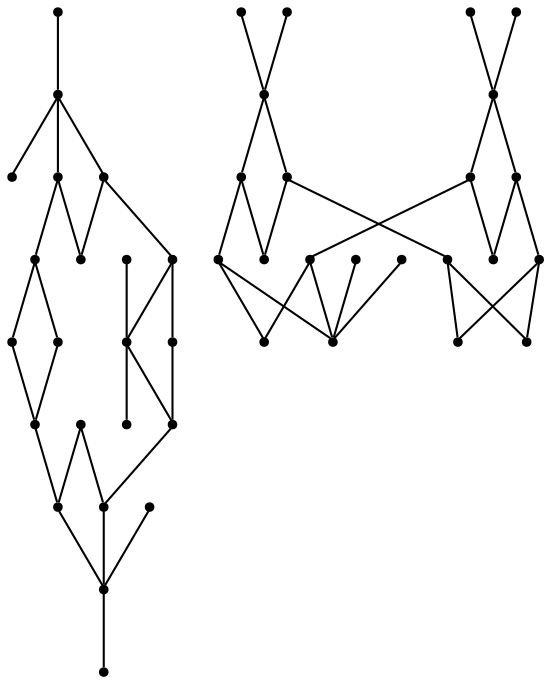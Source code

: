 graph {
  node [shape=point,comment="{\"directed\":false,\"doi\":\"10.1007/3-540-36151-0_2\",\"figure\":\"5 (1)\"}"]

  v0 [pos="1447.9624430338542,579.1787411227374"]
  v1 [pos="1389.1375223795574,604.1329647555499"]
  v2 [pos="1352.937444051107,845.4402551506508"]
  v3 [pos="1347.6009686787925,645.6673091108153"]
  v4 [pos="1347.6009686787925,562.6005913272052"]
  v5 [pos="1306.066640218099,604.1329647555499"]
  v6 [pos="1292.2218640645347,701.0465408816485"]
  v7 [pos="1292.2218640645347,507.2213595563718"]
  v8 [pos="1250.6875356038413,548.7547661318927"]
  v9 [pos="1250.6875356038413,742.582975373124"]
  v10 [pos="1250.6875356038413,465.68401112700985"]
  v11 [pos="1250.6875356038413,659.5131263588416"]
  v12 [pos="1275.5166371663413,411.09229181752096"]
  v13 [pos="1221.791712443034,410.0996440107175"]
  v14 [pos="1209.1541290283203,507.2213595563719"]
  v15 [pos="1209.1541290283203,701.0465408816485"]
  v16 [pos="1153.7750244140625,562.6005913272052"]
  v17 [pos="1153.7750244140625,645.6673091108153"]
  v18 [pos="1195.3083038330078,604.1329647555499"]
  v19 [pos="1152.4833679199219,845.1902653231768"]
  v20 [pos="1112.2416178385417,604.1329647555499"]
  v21 [pos="1042.2625223795576,580.6611006910155"]
  v22 [pos="822.5208123524985,632.3840246056069"]
  v23 [pos="769.9499766031902,611.3213961774657"]
  v24 [pos="819.7833379109701,571.7527653231768"]
  v25 [pos="728.4166336059571,652.8548027529864"]
  v26 [pos="728.4166336059571,569.7872107679198"]
  v27 [pos="686.8792057037354,611.3213961774657"]
  v28 [pos="673.0374654134116,708.2319523348956"]
  v29 [pos="673.0374654134115,514.4049431338458"]
  v30 [pos="631.5000375111898,555.9424187197833"]
  v31 [pos="631.5000375111898,749.767345731909"]
  v32 [pos="631.5000375111898,472.8704875165769"]
  v33 [pos="631.5000375111898,666.700620001013"]
  v34 [pos="656.3291549682617,418.2787841016599"]
  v35 [pos="602.6041666666667,417.28809132720517"]
  v36 [pos="589.966646830241,514.4049431338458"]
  v37 [pos="589.966646830241,708.2319523348956"]
  v38 [pos="534.5874786376953,569.7872107679198"]
  v39 [pos="534.5874786376953,652.8548027529864"]
  v40 [pos="576.1208693186443,611.3213961774657"]
  v41 [pos="493.0541753768921,611.3213961774657"]
  v42 [pos="434.31251049041754,565.3746232841958"]
  v43 [pos="427.66667207082116,610.7903426343748"]

  v43 -- v41 [id="-8",pos="427.66667207082116,610.7903426343748 493.0541753768921,611.3213961774657 493.0541753768921,611.3213961774657 493.0541753768921,611.3213961774657"]
  v0 -- v1 [id="-9",pos="1447.9624430338542,579.1787411227374 1389.1375223795574,604.1329647555499 1389.1375223795574,604.1329647555499 1389.1375223795574,604.1329647555499"]
  v1 -- v2 [id="-19",pos="1389.1375223795574,604.1329647555499 1352.937444051107,845.4402551506508 1352.937444051107,845.4402551506508 1352.937444051107,845.4402551506508"]
  v42 -- v41 [id="-20",pos="434.31251049041754,565.3746232841958 493.0541753768921,611.3213961774657 493.0541753768921,611.3213961774657 493.0541753768921,611.3213961774657"]
  v1 -- v3 [id="-24",pos="1389.1375223795574,604.1329647555499 1347.6009686787925,645.6673091108153 1347.6009686787925,645.6673091108153 1347.6009686787925,645.6673091108153"]
  v1 -- v4 [id="-25",pos="1389.1375223795574,604.1329647555499 1347.6009686787925,562.6005913272052 1347.6009686787925,562.6005913272052 1347.6009686787925,562.6005913272052"]
  v4 -- v5 [id="-40",pos="1347.6009686787925,562.6005913272052 1306.066640218099,604.1329647555499 1306.066640218099,604.1329647555499 1306.066640218099,604.1329647555499"]
  v3 -- v6 [id="-41",pos="1347.6009686787925,645.6673091108153 1292.2218640645347,701.0465408816485 1292.2218640645347,701.0465408816485 1292.2218640645347,701.0465408816485"]
  v3 -- v5 [id="-45",pos="1347.6009686787925,645.6673091108153 1306.066640218099,604.1329647555499 1306.066640218099,604.1329647555499 1306.066640218099,604.1329647555499"]
  v4 -- v7 [id="-47",pos="1347.6009686787925,562.6005913272052 1292.2218640645347,507.2213595563718 1292.2218640645347,507.2213595563718 1292.2218640645347,507.2213595563718"]
  v7 -- v8 [id="-62",pos="1292.2218640645347,507.2213595563718 1250.6875356038413,548.7547661318927 1250.6875356038413,548.7547661318927 1250.6875356038413,548.7547661318927"]
  v6 -- v9 [id="-65",pos="1292.2218640645347,701.0465408816485 1250.6875356038413,742.582975373124 1250.6875356038413,742.582975373124 1250.6875356038413,742.582975373124"]
  v7 -- v10 [id="-67",pos="1292.2218640645347,507.2213595563718 1250.6875356038413,465.68401112700985 1250.6875356038413,465.68401112700985 1250.6875356038413,465.68401112700985"]
  v6 -- v11 [id="-70",pos="1292.2218640645347,701.0465408816485 1250.6875356038413,659.5131263588416 1250.6875356038413,659.5131263588416 1250.6875356038413,659.5131263588416"]
  v12 -- v10 [id="-71",pos="1275.5166371663413,411.09229181752096 1250.6875356038413,465.68401112700985 1250.6875356038413,465.68401112700985 1250.6875356038413,465.68401112700985"]
  v10 -- v13 [id="-100",pos="1250.6875356038413,465.68401112700985 1221.791712443034,410.0996440107175 1221.791712443034,410.0996440107175 1221.791712443034,410.0996440107175"]
  v10 -- v14 [id="-102",pos="1250.6875356038413,465.68401112700985 1209.1541290283203,507.2213595563719 1209.1541290283203,507.2213595563719 1209.1541290283203,507.2213595563719"]
  v41 -- v38 [id="-105",pos="493.0541753768921,611.3213961774657 534.5874786376953,569.7872107679198 534.5874786376953,569.7872107679198 534.5874786376953,569.7872107679198"]
  v41 -- v39 [id="-107",pos="493.0541753768921,611.3213961774657 534.5874786376953,652.8548027529864 534.5874786376953,652.8548027529864 534.5874786376953,652.8548027529864"]
  v11 -- v15 [id="-110",pos="1250.6875356038413,659.5131263588416 1209.1541290283203,701.0465408816485 1209.1541290283203,701.0465408816485 1209.1541290283203,701.0465408816485"]
  v8 -- v14 [id="-114",pos="1250.6875356038413,548.7547661318927 1209.1541290283203,507.2213595563719 1209.1541290283203,507.2213595563719 1209.1541290283203,507.2213595563719"]
  v9 -- v15 [id="-115",pos="1250.6875356038413,742.582975373124 1209.1541290283203,701.0465408816485 1209.1541290283203,701.0465408816485 1209.1541290283203,701.0465408816485"]
  v14 -- v16 [id="-130",pos="1209.1541290283203,507.2213595563719 1153.7750244140625,562.6005913272052 1153.7750244140625,562.6005913272052 1153.7750244140625,562.6005913272052"]
  v15 -- v17 [id="-134",pos="1209.1541290283203,701.0465408816485 1153.7750244140625,645.6673091108153 1153.7750244140625,645.6673091108153 1153.7750244140625,645.6673091108153"]
  v18 -- v17 [id="-137",pos="1195.3083038330078,604.1329647555499 1153.7750244140625,645.6673091108153 1153.7750244140625,645.6673091108153 1153.7750244140625,645.6673091108153"]
  v18 -- v16 [id="-141",pos="1195.3083038330078,604.1329647555499 1153.7750244140625,562.6005913272052 1153.7750244140625,562.6005913272052 1153.7750244140625,562.6005913272052"]
  v19 -- v20 [id="-160",pos="1152.4833679199219,845.1902653231768 1112.2416178385417,604.1329647555499 1112.2416178385417,604.1329647555499 1112.2416178385417,604.1329647555499"]
  v16 -- v20 [id="-161",pos="1153.7750244140625,562.6005913272052 1112.2416178385417,604.1329647555499 1112.2416178385417,604.1329647555499 1112.2416178385417,604.1329647555499"]
  v17 -- v20 [id="-165",pos="1153.7750244140625,645.6673091108153 1112.2416178385417,604.1329647555499 1112.2416178385417,604.1329647555499 1112.2416178385417,604.1329647555499"]
  v39 -- v40 [id="-173",pos="534.5874786376953,652.8548027529864 576.1208693186443,611.3213961774657 576.1208693186443,611.3213961774657 576.1208693186443,611.3213961774657"]
  v38 -- v36 [id="-174",pos="534.5874786376953,569.7872107679198 589.966646830241,514.4049431338458 589.966646830241,514.4049431338458 589.966646830241,514.4049431338458"]
  v39 -- v37 [id="-176",pos="534.5874786376953,652.8548027529864 589.966646830241,708.2319523348956 589.966646830241,708.2319523348956 589.966646830241,708.2319523348956"]
  v38 -- v40 [id="-178",pos="534.5874786376953,569.7872107679198 576.1208693186443,611.3213961774657 576.1208693186443,611.3213961774657 576.1208693186443,611.3213961774657"]
  v20 -- v21 [id="-187",pos="1112.2416178385417,604.1329647555499 1042.2625223795576,580.6611006910155 1042.2625223795576,580.6611006910155 1042.2625223795576,580.6611006910155"]
  v22 -- v23 [id="-199",pos="822.5208123524985,632.3840246056069 769.9499766031902,611.3213961774657 769.9499766031902,611.3213961774657 769.9499766031902,611.3213961774657"]
  v24 -- v23 [id="-201",pos="819.7833379109701,571.7527653231768 769.9499766031902,611.3213961774657 769.9499766031902,611.3213961774657 769.9499766031902,611.3213961774657"]
  v23 -- v25 [id="-213",pos="769.9499766031902,611.3213961774657 728.4166336059571,652.8548027529864 728.4166336059571,652.8548027529864 728.4166336059571,652.8548027529864"]
  v23 -- v26 [id="-214",pos="769.9499766031902,611.3213961774657 728.4166336059571,569.7872107679198 728.4166336059571,569.7872107679198 728.4166336059571,569.7872107679198"]
  v26 -- v27 [id="-230",pos="728.4166336059571,569.7872107679198 686.8792057037354,611.3213961774657 686.8792057037354,611.3213961774657 686.8792057037354,611.3213961774657"]
  v25 -- v28 [id="-231",pos="728.4166336059571,652.8548027529864 673.0374654134116,708.2319523348956 673.0374654134116,708.2319523348956 673.0374654134116,708.2319523348956"]
  v26 -- v29 [id="-232",pos="728.4166336059571,569.7872107679198 673.0374654134115,514.4049431338458 673.0374654134115,514.4049431338458 673.0374654134115,514.4049431338458"]
  v25 -- v27 [id="-234",pos="728.4166336059571,652.8548027529864 686.8792057037354,611.3213961774657 686.8792057037354,611.3213961774657 686.8792057037354,611.3213961774657"]
  v29 -- v30 [id="-255",pos="673.0374654134115,514.4049431338458 631.5000375111898,555.9424187197833 631.5000375111898,555.9424187197833 631.5000375111898,555.9424187197833"]
  v28 -- v31 [id="-257",pos="673.0374654134116,708.2319523348956 631.5000375111898,749.767345731909 631.5000375111898,749.767345731909 631.5000375111898,749.767345731909"]
  v29 -- v32 [id="-258",pos="673.0374654134115,514.4049431338458 631.5000375111898,472.8704875165769 631.5000375111898,472.8704875165769 631.5000375111898,472.8704875165769"]
  v28 -- v33 [id="-262",pos="673.0374654134116,708.2319523348956 631.5000375111898,666.700620001013 631.5000375111898,666.700620001013 631.5000375111898,666.700620001013"]
  v34 -- v32 [id="-263",pos="656.3291549682617,418.2787841016599 631.5000375111898,472.8704875165769 631.5000375111898,472.8704875165769 631.5000375111898,472.8704875165769"]
  v37 -- v33 [id="-267",pos="589.966646830241,708.2319523348956 631.5000375111898,666.700620001013 631.5000375111898,666.700620001013 631.5000375111898,666.700620001013"]
  v36 -- v32 [id="-269",pos="589.966646830241,514.4049431338458 631.5000375111898,472.8704875165769 631.5000375111898,472.8704875165769 631.5000375111898,472.8704875165769"]
  v37 -- v31 [id="-270",pos="589.966646830241,708.2319523348956 631.5000375111898,749.767345731909 631.5000375111898,749.767345731909 631.5000375111898,749.767345731909"]
  v36 -- v30 [id="-276",pos="589.966646830241,514.4049431338458 631.5000375111898,555.9424187197833 631.5000375111898,555.9424187197833 631.5000375111898,555.9424187197833"]
  v35 -- v32 [id="-292",pos="602.6041666666667,417.28809132720517 631.5000375111898,472.8704875165769 631.5000375111898,472.8704875165769 631.5000375111898,472.8704875165769"]
}
